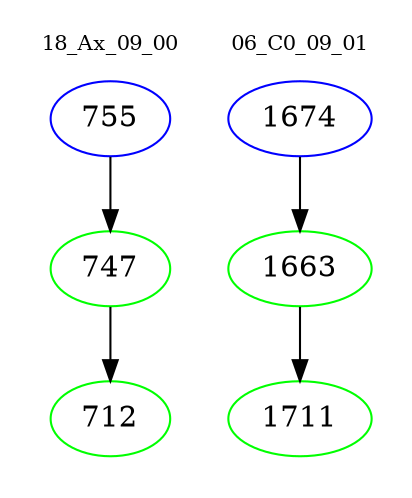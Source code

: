 digraph{
subgraph cluster_0 {
color = white
label = "18_Ax_09_00";
fontsize=10;
T0_755 [label="755", color="blue"]
T0_755 -> T0_747 [color="black"]
T0_747 [label="747", color="green"]
T0_747 -> T0_712 [color="black"]
T0_712 [label="712", color="green"]
}
subgraph cluster_1 {
color = white
label = "06_C0_09_01";
fontsize=10;
T1_1674 [label="1674", color="blue"]
T1_1674 -> T1_1663 [color="black"]
T1_1663 [label="1663", color="green"]
T1_1663 -> T1_1711 [color="black"]
T1_1711 [label="1711", color="green"]
}
}
